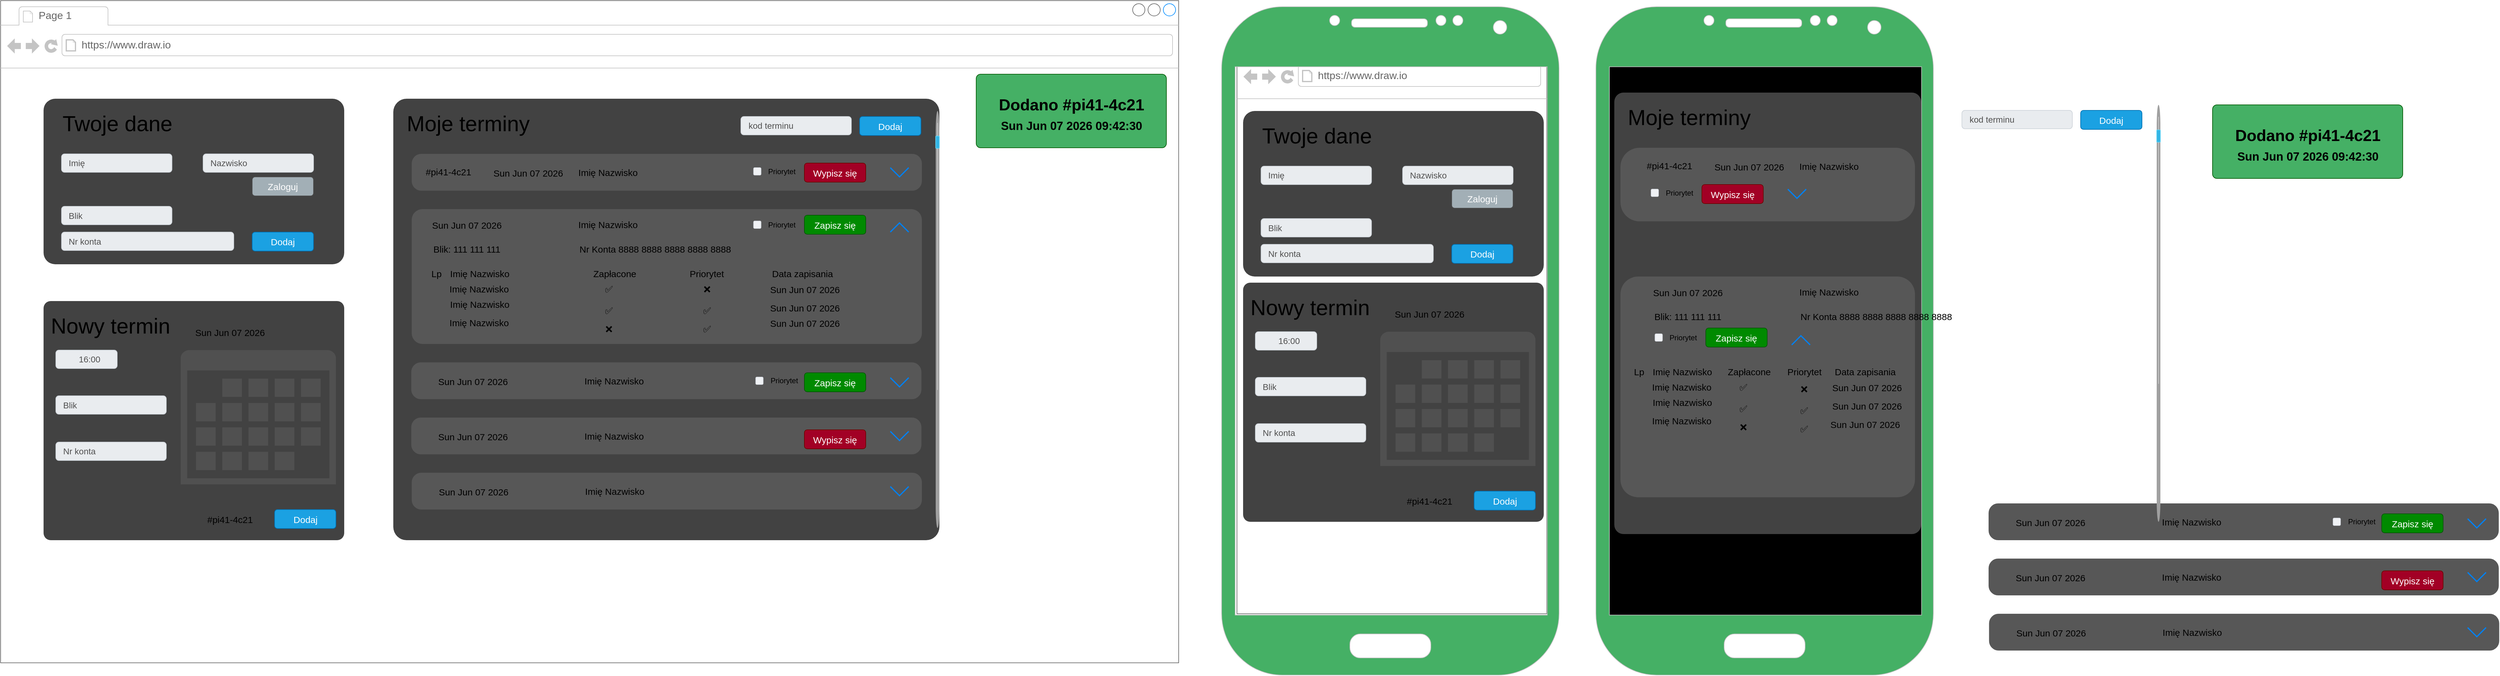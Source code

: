 <mxfile>
    <diagram id="Iw9VSZjN9GTGXhj-1Zop" name="Page-1">
        <mxGraphModel dx="4153" dy="1780" grid="1" gridSize="10" guides="1" tooltips="1" connect="1" arrows="1" fold="1" page="1" pageScale="1" pageWidth="850" pageHeight="1100" math="0" shadow="0">
            <root>
                <mxCell id="0"/>
                <mxCell id="1" parent="0"/>
                <mxCell id="389" value="" style="whiteSpace=wrap;html=1;labelBackgroundColor=none;labelBorderColor=none;fontSize=19;fontColor=#000000;fillColor=#000000;gradientColor=none;" vertex="1" parent="1">
                    <mxGeometry x="2620" y="99" width="510" height="920" as="geometry"/>
                </mxCell>
                <mxCell id="2" value="" style="strokeWidth=1;shadow=0;dashed=0;align=center;html=1;shape=mxgraph.mockup.containers.browserWindow;rSize=0;strokeColor=#666666;strokeColor2=#008cff;strokeColor3=#c4c4c4;mainText=,;recursiveResize=0;movable=0;resizable=0;rotatable=0;deletable=0;editable=0;connectable=0;" vertex="1" parent="1">
                    <mxGeometry width="1920" height="1080" as="geometry"/>
                </mxCell>
                <mxCell id="3" value="Page 1" style="strokeWidth=1;shadow=0;dashed=0;align=center;html=1;shape=mxgraph.mockup.containers.anchor;fontSize=17;fontColor=#666666;align=left;" vertex="1" parent="2">
                    <mxGeometry x="60" y="12" width="110" height="26" as="geometry"/>
                </mxCell>
                <mxCell id="4" value="https://www.draw.io" style="strokeWidth=1;shadow=0;dashed=0;align=center;html=1;shape=mxgraph.mockup.containers.anchor;rSize=0;fontSize=17;fontColor=#666666;align=left;" vertex="1" parent="2">
                    <mxGeometry x="130" y="60" width="250" height="26" as="geometry"/>
                </mxCell>
                <mxCell id="23" value="" style="rounded=1;whiteSpace=wrap;html=1;arcSize=3;fillColor=#424242;gradientColor=none;strokeColor=none;" vertex="1" parent="2">
                    <mxGeometry x="640" y="160" width="890" height="720" as="geometry"/>
                </mxCell>
                <mxCell id="24" value="Moje terminy" style="text;html=1;strokeColor=none;fillColor=none;align=left;verticalAlign=middle;whiteSpace=wrap;rounded=0;fontSize=35;" vertex="1" parent="2">
                    <mxGeometry x="660" y="180" width="400" height="40" as="geometry"/>
                </mxCell>
                <mxCell id="25" value="" style="rounded=1;whiteSpace=wrap;html=1;arcSize=26;fillColor=#575757;gradientColor=none;strokeColor=none;" vertex="1" parent="2">
                    <mxGeometry x="670" y="250" width="831.5" height="60" as="geometry"/>
                </mxCell>
                <mxCell id="26" value="" style="rounded=1;whiteSpace=wrap;html=1;arcSize=8;fillColor=#575757;gradientColor=none;strokeColor=none;" vertex="1" parent="2">
                    <mxGeometry x="670" y="340" width="831.5" height="220" as="geometry"/>
                </mxCell>
                <mxCell id="27" value="" style="html=1;verticalLabelPosition=bottom;labelBackgroundColor=#ffffff;verticalAlign=top;shadow=0;dashed=0;strokeWidth=2;shape=mxgraph.ios7.misc.down;strokeColor=#0080f0;fontSize=15;fillColor=#575757;gradientColor=none;aspect=fixed;" vertex="1" parent="2">
                    <mxGeometry x="1450" y="272.5" width="30" height="15" as="geometry"/>
                </mxCell>
                <mxCell id="28" value="" style="html=1;verticalLabelPosition=bottom;labelBackgroundColor=#ffffff;verticalAlign=top;shadow=0;dashed=0;strokeWidth=2;shape=mxgraph.ios7.misc.down;strokeColor=#0080f0;fontSize=15;fillColor=#575757;gradientColor=none;aspect=fixed;rotation=-180;" vertex="1" parent="2">
                    <mxGeometry x="1450" y="362.5" width="30" height="15" as="geometry"/>
                </mxCell>
                <mxCell id="29" value="" style="rounded=1;whiteSpace=wrap;html=1;arcSize=26;fillColor=#575757;gradientColor=none;strokeColor=none;" vertex="1" parent="2">
                    <mxGeometry x="669.25" y="590" width="831.5" height="60" as="geometry"/>
                </mxCell>
                <UserObject label="%date{ddd mmm dd yyyy HH:MM:ss}%" placeholders="1" id="30">
                    <mxCell style="text;html=1;strokeColor=none;fillColor=none;align=center;verticalAlign=middle;whiteSpace=wrap;overflow=hidden;fontSize=15;" vertex="1" parent="2">
                        <mxGeometry x="780" y="270" width="160" height="20" as="geometry"/>
                    </mxCell>
                </UserObject>
                <mxCell id="32" value="Imię Nazwisko" style="text;html=1;strokeColor=none;fillColor=none;align=center;verticalAlign=middle;whiteSpace=wrap;rounded=0;fontSize=15;" vertex="1" parent="2">
                    <mxGeometry x="910" y="265" width="160" height="30" as="geometry"/>
                </mxCell>
                <UserObject label="%date{ddd mmm dd yyyy HH:MM:ss}%" placeholders="1" id="33">
                    <mxCell style="text;html=1;strokeColor=none;fillColor=none;align=center;verticalAlign=middle;whiteSpace=wrap;overflow=hidden;fontSize=15;" vertex="1" parent="2">
                        <mxGeometry x="680" y="355" width="160" height="20" as="geometry"/>
                    </mxCell>
                </UserObject>
                <mxCell id="34" value="Imię Nazwisko" style="text;html=1;strokeColor=none;fillColor=none;align=center;verticalAlign=middle;whiteSpace=wrap;rounded=0;fontSize=15;" vertex="1" parent="2">
                    <mxGeometry x="910" y="350" width="160" height="30" as="geometry"/>
                </mxCell>
                <mxCell id="35" value="Blik: 111 111 111" style="text;html=1;strokeColor=none;fillColor=none;align=center;verticalAlign=middle;whiteSpace=wrap;rounded=0;fontSize=15;" vertex="1" parent="2">
                    <mxGeometry x="680" y="390" width="160" height="30" as="geometry"/>
                </mxCell>
                <mxCell id="36" value="Nr Konta 8888 8888 8888 8888 8888" style="text;html=1;strokeColor=none;fillColor=none;align=center;verticalAlign=middle;whiteSpace=wrap;rounded=0;fontSize=15;" vertex="1" parent="2">
                    <mxGeometry x="926.5" y="390" width="280" height="30" as="geometry"/>
                </mxCell>
                <UserObject label="%date{ddd mmm dd yyyy HH:MM:ss}%" placeholders="1" id="37">
                    <mxCell style="text;html=1;strokeColor=none;fillColor=none;align=center;verticalAlign=middle;whiteSpace=wrap;overflow=hidden;fontSize=15;" vertex="1" parent="2">
                        <mxGeometry x="690" y="610" width="160" height="20" as="geometry"/>
                    </mxCell>
                </UserObject>
                <mxCell id="38" value="Imię Nazwisko" style="text;html=1;strokeColor=none;fillColor=none;align=center;verticalAlign=middle;whiteSpace=wrap;rounded=0;fontSize=15;" vertex="1" parent="2">
                    <mxGeometry x="920" y="605" width="160" height="30" as="geometry"/>
                </mxCell>
                <mxCell id="40" value="Imię Nazwisko" style="text;html=1;strokeColor=none;fillColor=none;align=center;verticalAlign=middle;whiteSpace=wrap;rounded=0;fontSize=15;" vertex="1" parent="2">
                    <mxGeometry x="700.75" y="430" width="160" height="30" as="geometry"/>
                </mxCell>
                <mxCell id="41" value="Imię Nazwisko" style="text;html=1;strokeColor=none;fillColor=none;align=center;verticalAlign=middle;whiteSpace=wrap;rounded=0;fontSize=15;" vertex="1" parent="2">
                    <mxGeometry x="700.75" y="480" width="160" height="30" as="geometry"/>
                </mxCell>
                <mxCell id="42" value="Imię Nazwisko" style="text;html=1;strokeColor=none;fillColor=none;align=center;verticalAlign=middle;whiteSpace=wrap;rounded=0;fontSize=15;" vertex="1" parent="2">
                    <mxGeometry x="700" y="510" width="160" height="30" as="geometry"/>
                </mxCell>
                <mxCell id="43" value="Zapłacone" style="text;html=1;strokeColor=none;fillColor=none;align=center;verticalAlign=middle;whiteSpace=wrap;rounded=0;fontSize=15;" vertex="1" parent="2">
                    <mxGeometry x="920.75" y="430" width="160" height="30" as="geometry"/>
                </mxCell>
                <mxCell id="44" value="✅" style="text;html=1;align=center;verticalAlign=middle;resizable=0;points=[];autosize=1;strokeColor=none;fillColor=none;fontSize=15;" vertex="1" parent="2">
                    <mxGeometry x="970.75" y="455" width="40" height="30" as="geometry"/>
                </mxCell>
                <mxCell id="45" value="Priorytet" style="text;html=1;strokeColor=none;fillColor=none;align=center;verticalAlign=middle;whiteSpace=wrap;rounded=0;fontSize=15;" vertex="1" parent="2">
                    <mxGeometry x="1070.75" y="430" width="160" height="30" as="geometry"/>
                </mxCell>
                <mxCell id="46" value="Data zapisania" style="text;html=1;strokeColor=none;fillColor=none;align=center;verticalAlign=middle;whiteSpace=wrap;rounded=0;fontSize=15;" vertex="1" parent="2">
                    <mxGeometry x="1227.25" y="430" width="160" height="30" as="geometry"/>
                </mxCell>
                <UserObject label="%date{ddd mmm dd yyyy HH:MM:ss}%" placeholders="1" id="47">
                    <mxCell style="text;html=1;strokeColor=none;fillColor=none;align=center;verticalAlign=middle;whiteSpace=wrap;overflow=hidden;fontSize=15;" vertex="1" parent="2">
                        <mxGeometry x="1230.75" y="460" width="160" height="20" as="geometry"/>
                    </mxCell>
                </UserObject>
                <UserObject label="%date{ddd mmm dd yyyy HH:MM:ss}%" placeholders="1" id="48">
                    <mxCell style="text;html=1;strokeColor=none;fillColor=none;align=center;verticalAlign=middle;whiteSpace=wrap;overflow=hidden;fontSize=15;" vertex="1" parent="2">
                        <mxGeometry x="1230.75" y="490" width="160" height="20" as="geometry"/>
                    </mxCell>
                </UserObject>
                <UserObject label="%date{ddd mmm dd yyyy HH:MM:ss}%" placeholders="1" id="49">
                    <mxCell style="text;html=1;strokeColor=none;fillColor=none;align=center;verticalAlign=middle;whiteSpace=wrap;overflow=hidden;fontSize=15;" vertex="1" parent="2">
                        <mxGeometry x="1230.75" y="515" width="160" height="20" as="geometry"/>
                    </mxCell>
                </UserObject>
                <mxCell id="50" value="✅" style="text;html=1;align=center;verticalAlign=middle;resizable=0;points=[];autosize=1;strokeColor=none;fillColor=none;fontSize=15;" vertex="1" parent="2">
                    <mxGeometry x="970.75" y="490" width="40" height="30" as="geometry"/>
                </mxCell>
                <mxCell id="51" value="✅" style="text;html=1;align=center;verticalAlign=middle;resizable=0;points=[];autosize=1;strokeColor=none;fillColor=none;fontSize=15;" vertex="1" parent="2">
                    <mxGeometry x="1130.75" y="490" width="40" height="30" as="geometry"/>
                </mxCell>
                <mxCell id="52" value="✅" style="text;html=1;align=center;verticalAlign=middle;resizable=0;points=[];autosize=1;strokeColor=none;fillColor=none;fontSize=15;" vertex="1" parent="2">
                    <mxGeometry x="1130.75" y="520" width="40" height="30" as="geometry"/>
                </mxCell>
                <mxCell id="54" value="❌" style="text;html=1;align=center;verticalAlign=middle;resizable=0;points=[];autosize=1;strokeColor=none;fillColor=none;fontSize=15;" vertex="1" parent="2">
                    <mxGeometry x="1130.75" y="455" width="40" height="30" as="geometry"/>
                </mxCell>
                <mxCell id="55" value="❌" style="text;html=1;align=center;verticalAlign=middle;resizable=0;points=[];autosize=1;strokeColor=none;fillColor=none;fontSize=15;" vertex="1" parent="2">
                    <mxGeometry x="970.75" y="520" width="40" height="30" as="geometry"/>
                </mxCell>
                <mxCell id="56" value="Imię Nazwisko" style="text;html=1;strokeColor=none;fillColor=none;align=center;verticalAlign=middle;whiteSpace=wrap;rounded=0;fontSize=15;" vertex="1" parent="2">
                    <mxGeometry x="700" y="455" width="160" height="30" as="geometry"/>
                </mxCell>
                <mxCell id="57" value="Lp" style="text;html=1;align=center;verticalAlign=middle;resizable=0;points=[];autosize=1;strokeColor=none;fillColor=none;fontSize=15;" vertex="1" parent="2">
                    <mxGeometry x="690" y="430" width="40" height="30" as="geometry"/>
                </mxCell>
                <mxCell id="58" value="kod terminu" style="html=1;shadow=0;dashed=0;shape=mxgraph.bootstrap.rrect;rSize=5;strokeColor=#CED4DA;strokeWidth=1;fillColor=#E9ECEF;fontColor=#505050;whiteSpace=wrap;align=left;verticalAlign=middle;spacingLeft=10;fontSize=14;" vertex="1" parent="2">
                    <mxGeometry x="1206.5" y="189" width="180" height="30" as="geometry"/>
                </mxCell>
                <mxCell id="59" value="Dodaj" style="rounded=1;html=1;shadow=0;dashed=0;whiteSpace=wrap;fontSize=15;fillColor=#1ba1e2;align=center;strokeColor=#006EAF;fontColor=#ffffff;" vertex="1" parent="2">
                    <mxGeometry x="1400" y="189" width="100" height="31" as="geometry"/>
                </mxCell>
                <mxCell id="9" value="" style="rounded=1;whiteSpace=wrap;html=1;arcSize=7;fillColor=#424242;gradientColor=none;strokeColor=none;" vertex="1" parent="2">
                    <mxGeometry x="70" y="160" width="490" height="270" as="geometry"/>
                </mxCell>
                <mxCell id="11" value="Twoje dane" style="text;html=1;strokeColor=none;fillColor=none;align=left;verticalAlign=middle;whiteSpace=wrap;rounded=0;fontSize=35;" vertex="1" parent="2">
                    <mxGeometry x="99.25" y="180" width="400" height="40" as="geometry"/>
                </mxCell>
                <mxCell id="12" value="Imię" style="html=1;shadow=0;dashed=0;shape=mxgraph.bootstrap.rrect;rSize=5;strokeColor=#CED4DA;strokeWidth=1;fillColor=#E9ECEF;fontColor=#505050;whiteSpace=wrap;align=left;verticalAlign=middle;spacingLeft=10;fontSize=14;" vertex="1" parent="2">
                    <mxGeometry x="99.25" y="250" width="180" height="30" as="geometry"/>
                </mxCell>
                <mxCell id="13" value="Nazwisko" style="html=1;shadow=0;dashed=0;shape=mxgraph.bootstrap.rrect;rSize=5;strokeColor=#CED4DA;strokeWidth=1;fillColor=#E9ECEF;fontColor=#505050;whiteSpace=wrap;align=left;verticalAlign=middle;spacingLeft=10;fontSize=14;" vertex="1" parent="2">
                    <mxGeometry x="330" y="250" width="180" height="30" as="geometry"/>
                </mxCell>
                <mxCell id="14" value="Zaloguj" style="rounded=1;html=1;shadow=0;dashed=0;whiteSpace=wrap;fontSize=15;fillColor=#a2afb6;align=center;strokeColor=#4D4D4D;fontColor=#ffffff;" vertex="1" parent="2">
                    <mxGeometry x="410" y="287.5" width="100" height="31" as="geometry"/>
                </mxCell>
                <mxCell id="15" value="" style="rounded=1;whiteSpace=wrap;html=1;arcSize=3;fillColor=#424242;gradientColor=none;strokeColor=none;" vertex="1" parent="2">
                    <mxGeometry x="70" y="490" width="490" height="390" as="geometry"/>
                </mxCell>
                <mxCell id="16" value="Nowy termin" style="text;html=1;strokeColor=none;fillColor=none;align=left;verticalAlign=middle;whiteSpace=wrap;rounded=0;fontSize=35;" vertex="1" parent="2">
                    <mxGeometry x="80" y="510" width="400" height="40" as="geometry"/>
                </mxCell>
                <mxCell id="17" value="" style="sketch=0;pointerEvents=1;shadow=0;dashed=0;html=1;strokeColor=none;fillColor=#505050;labelPosition=center;verticalLabelPosition=bottom;verticalAlign=top;outlineConnect=0;align=center;shape=mxgraph.office.concepts.calendar;fontSize=15;" vertex="1" parent="2">
                    <mxGeometry x="293.5" y="570" width="253" height="219" as="geometry"/>
                </mxCell>
                <UserObject label="%date{ddd mmm dd yyyy HH:MM:ss}%" placeholders="1" id="18">
                    <mxCell style="text;html=1;strokeColor=none;fillColor=none;align=center;verticalAlign=middle;whiteSpace=wrap;overflow=hidden;fontSize=15;" vertex="1" parent="2">
                        <mxGeometry x="293.5" y="530" width="160" height="20" as="geometry"/>
                    </mxCell>
                </UserObject>
                <mxCell id="19" value="16:00" style="html=1;shadow=0;dashed=0;shape=mxgraph.bootstrap.rrect;rSize=5;strokeColor=#CED4DA;strokeWidth=1;fillColor=#E9ECEF;fontColor=#505050;whiteSpace=wrap;align=center;verticalAlign=middle;spacingLeft=10;fontSize=14;" vertex="1" parent="2">
                    <mxGeometry x="90" y="570" width="100" height="30" as="geometry"/>
                </mxCell>
                <mxCell id="20" value="Blik" style="html=1;shadow=0;dashed=0;shape=mxgraph.bootstrap.rrect;rSize=5;strokeColor=#CED4DA;strokeWidth=1;fillColor=#E9ECEF;fontColor=#505050;whiteSpace=wrap;align=left;verticalAlign=middle;spacingLeft=10;fontSize=14;" vertex="1" parent="2">
                    <mxGeometry x="90" y="644.5" width="180" height="30" as="geometry"/>
                </mxCell>
                <mxCell id="21" value="Nr konta" style="html=1;shadow=0;dashed=0;shape=mxgraph.bootstrap.rrect;rSize=5;strokeColor=#CED4DA;strokeWidth=1;fillColor=#E9ECEF;fontColor=#505050;whiteSpace=wrap;align=left;verticalAlign=middle;spacingLeft=10;fontSize=14;" vertex="1" parent="2">
                    <mxGeometry x="90" y="720" width="180" height="30" as="geometry"/>
                </mxCell>
                <mxCell id="22" value="Dodaj" style="rounded=1;html=1;shadow=0;dashed=0;whiteSpace=wrap;fontSize=15;fillColor=#1ba1e2;align=center;strokeColor=#006EAF;fontColor=#ffffff;" vertex="1" parent="2">
                    <mxGeometry x="446.5" y="830" width="100" height="31" as="geometry"/>
                </mxCell>
                <mxCell id="60" value="Blik" style="html=1;shadow=0;dashed=0;shape=mxgraph.bootstrap.rrect;rSize=5;strokeColor=#CED4DA;strokeWidth=1;fillColor=#E9ECEF;fontColor=#505050;whiteSpace=wrap;align=left;verticalAlign=middle;spacingLeft=10;fontSize=14;" vertex="1" parent="2">
                    <mxGeometry x="99.25" y="335.5" width="180" height="30" as="geometry"/>
                </mxCell>
                <mxCell id="61" value="Nr konta" style="html=1;shadow=0;dashed=0;shape=mxgraph.bootstrap.rrect;rSize=5;strokeColor=#CED4DA;strokeWidth=1;fillColor=#E9ECEF;fontColor=#505050;whiteSpace=wrap;align=left;verticalAlign=middle;spacingLeft=10;fontSize=14;" vertex="1" parent="2">
                    <mxGeometry x="99.25" y="377.5" width="280.75" height="30" as="geometry"/>
                </mxCell>
                <mxCell id="62" value="" style="rounded=1;whiteSpace=wrap;html=1;arcSize=26;fillColor=#575757;gradientColor=none;strokeColor=none;" vertex="1" parent="2">
                    <mxGeometry x="669.25" y="680" width="831.5" height="60" as="geometry"/>
                </mxCell>
                <UserObject label="%date{ddd mmm dd yyyy HH:MM:ss}%" placeholders="1" id="63">
                    <mxCell style="text;html=1;strokeColor=none;fillColor=none;align=center;verticalAlign=middle;whiteSpace=wrap;overflow=hidden;fontSize=15;" vertex="1" parent="2">
                        <mxGeometry x="690" y="700" width="160" height="20" as="geometry"/>
                    </mxCell>
                </UserObject>
                <mxCell id="64" value="Imię Nazwisko" style="text;html=1;strokeColor=none;fillColor=none;align=center;verticalAlign=middle;whiteSpace=wrap;rounded=0;fontSize=15;" vertex="1" parent="2">
                    <mxGeometry x="920" y="695" width="160" height="30" as="geometry"/>
                </mxCell>
                <mxCell id="65" value="" style="rounded=1;whiteSpace=wrap;html=1;arcSize=26;fillColor=#575757;gradientColor=none;strokeColor=none;" vertex="1" parent="2">
                    <mxGeometry x="670" y="770" width="831.5" height="60" as="geometry"/>
                </mxCell>
                <UserObject label="%date{ddd mmm dd yyyy HH:MM:ss}%" placeholders="1" id="66">
                    <mxCell style="text;html=1;strokeColor=none;fillColor=none;align=center;verticalAlign=middle;whiteSpace=wrap;overflow=hidden;fontSize=15;" vertex="1" parent="2">
                        <mxGeometry x="690.75" y="790" width="160" height="20" as="geometry"/>
                    </mxCell>
                </UserObject>
                <mxCell id="67" value="Imię Nazwisko" style="text;html=1;strokeColor=none;fillColor=none;align=center;verticalAlign=middle;whiteSpace=wrap;rounded=0;fontSize=15;" vertex="1" parent="2">
                    <mxGeometry x="920.75" y="785" width="160" height="30" as="geometry"/>
                </mxCell>
                <mxCell id="69" value="" style="html=1;verticalLabelPosition=bottom;labelBackgroundColor=#ffffff;verticalAlign=top;shadow=0;dashed=0;strokeWidth=2;shape=mxgraph.ios7.misc.scroll_(vertical);fillColor=#a0a0a0;fontSize=15;" vertex="1" parent="2">
                    <mxGeometry x="1524" y="180" width="6" height="680" as="geometry"/>
                </mxCell>
                <mxCell id="70" value="" style="verticalLabelPosition=bottom;verticalAlign=top;html=1;shadow=0;dashed=0;strokeWidth=1;shape=mxgraph.android.quickscroll3;dy=0.072;fillColor=#33b5e5;strokeColor=#66D5F5;fontSize=15;" vertex="1" parent="2">
                    <mxGeometry x="1524" y="199.5" width="6" height="435.5" as="geometry"/>
                </mxCell>
                <mxCell id="71" value="Dodaj" style="rounded=1;html=1;shadow=0;dashed=0;whiteSpace=wrap;fontSize=15;fillColor=#1ba1e2;align=center;strokeColor=#006EAF;fontColor=#ffffff;" vertex="1" parent="2">
                    <mxGeometry x="410" y="377.5" width="100" height="31" as="geometry"/>
                </mxCell>
                <mxCell id="72" value="" style="html=1;verticalLabelPosition=bottom;labelBackgroundColor=#ffffff;verticalAlign=top;shadow=0;dashed=0;strokeWidth=2;shape=mxgraph.ios7.misc.down;strokeColor=#0080f0;fontSize=15;fillColor=#575757;gradientColor=none;aspect=fixed;" vertex="1" parent="2">
                    <mxGeometry x="1450" y="615" width="30" height="15" as="geometry"/>
                </mxCell>
                <mxCell id="73" value="" style="html=1;verticalLabelPosition=bottom;labelBackgroundColor=#ffffff;verticalAlign=top;shadow=0;dashed=0;strokeWidth=2;shape=mxgraph.ios7.misc.down;strokeColor=#0080f0;fontSize=15;fillColor=#575757;gradientColor=none;aspect=fixed;" vertex="1" parent="2">
                    <mxGeometry x="1450" y="702.5" width="30" height="15" as="geometry"/>
                </mxCell>
                <mxCell id="74" value="" style="html=1;verticalLabelPosition=bottom;labelBackgroundColor=#ffffff;verticalAlign=top;shadow=0;dashed=0;strokeWidth=2;shape=mxgraph.ios7.misc.down;strokeColor=#0080f0;fontSize=15;fillColor=#575757;gradientColor=none;aspect=fixed;" vertex="1" parent="2">
                    <mxGeometry x="1450" y="792.5" width="30" height="15" as="geometry"/>
                </mxCell>
                <mxCell id="139" value="#pi41-4c21" style="text;html=1;strokeColor=none;fillColor=none;align=center;verticalAlign=middle;whiteSpace=wrap;rounded=0;fontSize=15;" vertex="1" parent="2">
                    <mxGeometry x="650" y="263.5" width="160" height="30" as="geometry"/>
                </mxCell>
                <mxCell id="140" value="#pi41-4c21" style="text;html=1;strokeColor=none;fillColor=none;align=center;verticalAlign=middle;whiteSpace=wrap;rounded=0;fontSize=15;" vertex="1" parent="2">
                    <mxGeometry x="293.5" y="831" width="160" height="30" as="geometry"/>
                </mxCell>
                <mxCell id="207" value="Wypisz się" style="rounded=1;html=1;shadow=0;dashed=0;whiteSpace=wrap;fontSize=15;fillColor=#a20025;align=center;strokeColor=#6F0000;fontColor=#ffffff;" vertex="1" parent="2">
                    <mxGeometry x="1310" y="265" width="100" height="31" as="geometry"/>
                </mxCell>
                <mxCell id="208" value="Zapisz się" style="rounded=1;html=1;shadow=0;dashed=0;whiteSpace=wrap;fontSize=15;fillColor=#008a00;align=center;strokeColor=#005700;fontColor=#ffffff;" vertex="1" parent="2">
                    <mxGeometry x="1310" y="350" width="100" height="31" as="geometry"/>
                </mxCell>
                <mxCell id="277" value="Zapisz się" style="rounded=1;html=1;shadow=0;dashed=0;whiteSpace=wrap;fontSize=15;fillColor=#008a00;align=center;strokeColor=#005700;fontColor=#ffffff;" vertex="1" parent="2">
                    <mxGeometry x="1310" y="607" width="100" height="31" as="geometry"/>
                </mxCell>
                <mxCell id="278" value="Wypisz się" style="rounded=1;html=1;shadow=0;dashed=0;whiteSpace=wrap;fontSize=15;fillColor=#a20025;align=center;strokeColor=#6F0000;fontColor=#ffffff;" vertex="1" parent="2">
                    <mxGeometry x="1310" y="700" width="100" height="31" as="geometry"/>
                </mxCell>
                <mxCell id="279" value="Priorytet" style="rounded=1;fillColor=#F0F2F5;strokeColor=#D8DCE3;align=left;verticalAlign=middle;fontStyle=0;fontSize=12;labelPosition=right;verticalLabelPosition=middle;spacingLeft=10;html=1;shadow=0;dashed=0" vertex="1" parent="2">
                    <mxGeometry x="1227.25" y="272.5" width="12" height="12" as="geometry"/>
                </mxCell>
                <mxCell id="281" value="Priorytet" style="rounded=1;fillColor=#F0F2F5;strokeColor=#D8DCE3;align=left;verticalAlign=middle;fontStyle=0;fontSize=12;labelPosition=right;verticalLabelPosition=middle;spacingLeft=10;html=1;shadow=0;dashed=0" vertex="1" parent="2">
                    <mxGeometry x="1227.25" y="359.5" width="12" height="12" as="geometry"/>
                </mxCell>
                <mxCell id="282" value="Priorytet" style="rounded=1;fillColor=#F0F2F5;strokeColor=#D8DCE3;align=left;verticalAlign=middle;fontStyle=0;fontSize=12;labelPosition=right;verticalLabelPosition=middle;spacingLeft=10;html=1;shadow=0;dashed=0" vertex="1" parent="2">
                    <mxGeometry x="1230.75" y="614" width="12" height="12" as="geometry"/>
                </mxCell>
                <mxCell id="283" value="" style="rounded=1;html=1;shadow=0;dashed=0;whiteSpace=wrap;fontSize=15;fillColor=#45B065;align=left;strokeColor=#005700;fontColor=#ffffff;arcSize=6;" vertex="1" parent="2">
                    <mxGeometry x="1590" y="120" width="310" height="120" as="geometry"/>
                </mxCell>
                <mxCell id="284" value="Dodano #pi41-4c21" style="text;html=1;strokeColor=none;fillColor=none;align=center;verticalAlign=middle;whiteSpace=wrap;rounded=0;fontSize=26;fontColor=#000000;labelBackgroundColor=none;labelBorderColor=none;fontStyle=1" vertex="1" parent="2">
                    <mxGeometry x="1617.5" y="135" width="255" height="70" as="geometry"/>
                </mxCell>
                <UserObject label="%date{ddd mmm dd yyyy HH:MM:ss}%" placeholders="1" id="285">
                    <mxCell style="text;html=1;strokeColor=none;fillColor=none;align=center;verticalAlign=middle;whiteSpace=wrap;overflow=hidden;fontSize=19;fontColor=#000000;fontStyle=1" vertex="1" parent="2">
                        <mxGeometry x="1622.5" y="181.5" width="245" height="46" as="geometry"/>
                    </mxCell>
                </UserObject>
                <mxCell id="287" value="" style="strokeWidth=1;shadow=0;dashed=0;align=center;html=1;shape=mxgraph.mockup.containers.browserWindow;rSize=0;strokeColor=#666666;strokeColor2=#008cff;strokeColor3=#c4c4c4;mainText=,;recursiveResize=0;movable=1;resizable=1;rotatable=1;deletable=1;editable=1;connectable=1;" vertex="1" parent="1">
                    <mxGeometry x="2015" y="50" width="505" height="950" as="geometry"/>
                </mxCell>
                <mxCell id="288" value="Page 1" style="strokeWidth=1;shadow=0;dashed=0;align=center;html=1;shape=mxgraph.mockup.containers.anchor;fontSize=17;fontColor=#666666;align=left;" vertex="1" parent="287">
                    <mxGeometry x="60" y="12" width="110" height="26" as="geometry"/>
                </mxCell>
                <mxCell id="289" value="https://www.draw.io" style="strokeWidth=1;shadow=0;dashed=0;align=center;html=1;shape=mxgraph.mockup.containers.anchor;rSize=0;fontSize=17;fontColor=#666666;align=left;" vertex="1" parent="287">
                    <mxGeometry x="130" y="60" width="250" height="26" as="geometry"/>
                </mxCell>
                <mxCell id="324" value="" style="rounded=1;whiteSpace=wrap;html=1;arcSize=7;fillColor=#424242;gradientColor=none;strokeColor=none;" vertex="1" parent="287">
                    <mxGeometry x="10" y="130" width="490" height="270" as="geometry"/>
                </mxCell>
                <mxCell id="325" value="Twoje dane" style="text;html=1;strokeColor=none;fillColor=none;align=left;verticalAlign=middle;whiteSpace=wrap;rounded=0;fontSize=35;" vertex="1" parent="287">
                    <mxGeometry x="39.25" y="150" width="400" height="40" as="geometry"/>
                </mxCell>
                <mxCell id="326" value="Imię" style="html=1;shadow=0;dashed=0;shape=mxgraph.bootstrap.rrect;rSize=5;strokeColor=#CED4DA;strokeWidth=1;fillColor=#E9ECEF;fontColor=#505050;whiteSpace=wrap;align=left;verticalAlign=middle;spacingLeft=10;fontSize=14;" vertex="1" parent="287">
                    <mxGeometry x="39.25" y="220" width="180" height="30" as="geometry"/>
                </mxCell>
                <mxCell id="327" value="Nazwisko" style="html=1;shadow=0;dashed=0;shape=mxgraph.bootstrap.rrect;rSize=5;strokeColor=#CED4DA;strokeWidth=1;fillColor=#E9ECEF;fontColor=#505050;whiteSpace=wrap;align=left;verticalAlign=middle;spacingLeft=10;fontSize=14;" vertex="1" parent="287">
                    <mxGeometry x="270" y="220" width="180" height="30" as="geometry"/>
                </mxCell>
                <mxCell id="328" value="Zaloguj" style="rounded=1;html=1;shadow=0;dashed=0;whiteSpace=wrap;fontSize=15;fillColor=#a2afb6;align=center;strokeColor=#4D4D4D;fontColor=#ffffff;" vertex="1" parent="287">
                    <mxGeometry x="350" y="257.5" width="100" height="31" as="geometry"/>
                </mxCell>
                <mxCell id="329" value="" style="rounded=1;whiteSpace=wrap;html=1;arcSize=3;fillColor=#424242;gradientColor=none;strokeColor=none;" vertex="1" parent="287">
                    <mxGeometry x="10" y="410" width="490" height="390" as="geometry"/>
                </mxCell>
                <mxCell id="330" value="Nowy termin" style="text;html=1;strokeColor=none;fillColor=none;align=left;verticalAlign=middle;whiteSpace=wrap;rounded=0;fontSize=35;" vertex="1" parent="287">
                    <mxGeometry x="20" y="430" width="400" height="40" as="geometry"/>
                </mxCell>
                <mxCell id="331" value="" style="sketch=0;pointerEvents=1;shadow=0;dashed=0;html=1;strokeColor=none;fillColor=#505050;labelPosition=center;verticalLabelPosition=bottom;verticalAlign=top;outlineConnect=0;align=center;shape=mxgraph.office.concepts.calendar;fontSize=15;" vertex="1" parent="287">
                    <mxGeometry x="233.5" y="490" width="253" height="219" as="geometry"/>
                </mxCell>
                <UserObject label="%date{ddd mmm dd yyyy HH:MM:ss}%" placeholders="1" id="332">
                    <mxCell style="text;html=1;strokeColor=none;fillColor=none;align=center;verticalAlign=middle;whiteSpace=wrap;overflow=hidden;fontSize=15;" vertex="1" parent="287">
                        <mxGeometry x="233.5" y="450" width="160" height="20" as="geometry"/>
                    </mxCell>
                </UserObject>
                <mxCell id="333" value="16:00" style="html=1;shadow=0;dashed=0;shape=mxgraph.bootstrap.rrect;rSize=5;strokeColor=#CED4DA;strokeWidth=1;fillColor=#E9ECEF;fontColor=#505050;whiteSpace=wrap;align=center;verticalAlign=middle;spacingLeft=10;fontSize=14;" vertex="1" parent="287">
                    <mxGeometry x="30" y="490" width="100" height="30" as="geometry"/>
                </mxCell>
                <mxCell id="334" value="Blik" style="html=1;shadow=0;dashed=0;shape=mxgraph.bootstrap.rrect;rSize=5;strokeColor=#CED4DA;strokeWidth=1;fillColor=#E9ECEF;fontColor=#505050;whiteSpace=wrap;align=left;verticalAlign=middle;spacingLeft=10;fontSize=14;" vertex="1" parent="287">
                    <mxGeometry x="30" y="564.5" width="180" height="30" as="geometry"/>
                </mxCell>
                <mxCell id="335" value="Nr konta" style="html=1;shadow=0;dashed=0;shape=mxgraph.bootstrap.rrect;rSize=5;strokeColor=#CED4DA;strokeWidth=1;fillColor=#E9ECEF;fontColor=#505050;whiteSpace=wrap;align=left;verticalAlign=middle;spacingLeft=10;fontSize=14;" vertex="1" parent="287">
                    <mxGeometry x="30" y="640" width="180" height="30" as="geometry"/>
                </mxCell>
                <mxCell id="336" value="Dodaj" style="rounded=1;html=1;shadow=0;dashed=0;whiteSpace=wrap;fontSize=15;fillColor=#1ba1e2;align=center;strokeColor=#006EAF;fontColor=#ffffff;" vertex="1" parent="287">
                    <mxGeometry x="386.5" y="750" width="100" height="31" as="geometry"/>
                </mxCell>
                <mxCell id="337" value="Blik" style="html=1;shadow=0;dashed=0;shape=mxgraph.bootstrap.rrect;rSize=5;strokeColor=#CED4DA;strokeWidth=1;fillColor=#E9ECEF;fontColor=#505050;whiteSpace=wrap;align=left;verticalAlign=middle;spacingLeft=10;fontSize=14;" vertex="1" parent="287">
                    <mxGeometry x="39.25" y="305.5" width="180" height="30" as="geometry"/>
                </mxCell>
                <mxCell id="338" value="Nr konta" style="html=1;shadow=0;dashed=0;shape=mxgraph.bootstrap.rrect;rSize=5;strokeColor=#CED4DA;strokeWidth=1;fillColor=#E9ECEF;fontColor=#505050;whiteSpace=wrap;align=left;verticalAlign=middle;spacingLeft=10;fontSize=14;" vertex="1" parent="287">
                    <mxGeometry x="39.25" y="347.5" width="280.75" height="30" as="geometry"/>
                </mxCell>
                <mxCell id="347" value="Dodaj" style="rounded=1;html=1;shadow=0;dashed=0;whiteSpace=wrap;fontSize=15;fillColor=#1ba1e2;align=center;strokeColor=#006EAF;fontColor=#ffffff;" vertex="1" parent="287">
                    <mxGeometry x="350" y="347.5" width="100" height="31" as="geometry"/>
                </mxCell>
                <mxCell id="352" value="#pi41-4c21" style="text;html=1;strokeColor=none;fillColor=none;align=center;verticalAlign=middle;whiteSpace=wrap;rounded=0;fontSize=15;" vertex="1" parent="287">
                    <mxGeometry x="233.5" y="751" width="160" height="30" as="geometry"/>
                </mxCell>
                <mxCell id="360" value="" style="rounded=1;html=1;shadow=0;dashed=0;whiteSpace=wrap;fontSize=15;fillColor=#45B065;align=left;strokeColor=#005700;fontColor=#ffffff;arcSize=6;" vertex="1" parent="287">
                    <mxGeometry x="1590" y="120" width="310" height="120" as="geometry"/>
                </mxCell>
                <mxCell id="361" value="Dodano #pi41-4c21" style="text;html=1;strokeColor=none;fillColor=none;align=center;verticalAlign=middle;whiteSpace=wrap;rounded=0;fontSize=26;fontColor=#000000;labelBackgroundColor=none;labelBorderColor=none;fontStyle=1" vertex="1" parent="287">
                    <mxGeometry x="1617.5" y="135" width="255" height="70" as="geometry"/>
                </mxCell>
                <UserObject label="%date{ddd mmm dd yyyy HH:MM:ss}%" placeholders="1" id="362">
                    <mxCell style="text;html=1;strokeColor=none;fillColor=none;align=center;verticalAlign=middle;whiteSpace=wrap;overflow=hidden;fontSize=19;fontColor=#000000;fontStyle=1" vertex="1" parent="287">
                        <mxGeometry x="1622.5" y="181.5" width="245" height="46" as="geometry"/>
                    </mxCell>
                </UserObject>
                <mxCell id="363" value="" style="verticalLabelPosition=bottom;verticalAlign=top;html=1;shadow=0;dashed=0;strokeWidth=1;shape=mxgraph.android.phone2;strokeColor=#c0c0c0;labelBackgroundColor=none;labelBorderColor=none;fontSize=19;fontColor=#000000;fillColor=#45B065;gradientColor=none;" vertex="1" parent="1">
                    <mxGeometry x="1990" y="10" width="550" height="1090" as="geometry"/>
                </mxCell>
                <mxCell id="364" value="" style="verticalLabelPosition=bottom;verticalAlign=top;html=1;shadow=0;dashed=0;strokeWidth=1;shape=mxgraph.android.phone2;strokeColor=#c0c0c0;labelBackgroundColor=none;labelBorderColor=none;fontSize=19;fontColor=#000000;fillColor=#45B065;gradientColor=none;" vertex="1" parent="1">
                    <mxGeometry x="2600" y="10" width="550" height="1090" as="geometry"/>
                </mxCell>
                <mxCell id="290" value="" style="rounded=1;whiteSpace=wrap;html=1;arcSize=3;fillColor=#424242;gradientColor=none;strokeColor=none;" vertex="1" parent="1">
                    <mxGeometry x="2630" y="150" width="500" height="720" as="geometry"/>
                </mxCell>
                <mxCell id="291" value="Moje terminy" style="text;html=1;strokeColor=none;fillColor=none;align=left;verticalAlign=middle;whiteSpace=wrap;rounded=0;fontSize=35;" vertex="1" parent="1">
                    <mxGeometry x="2650" y="170" width="400" height="40" as="geometry"/>
                </mxCell>
                <mxCell id="292" value="" style="rounded=1;whiteSpace=wrap;html=1;arcSize=26;fillColor=#575757;gradientColor=none;strokeColor=none;" vertex="1" parent="1">
                    <mxGeometry x="2640" y="240" width="480" height="120" as="geometry"/>
                </mxCell>
                <mxCell id="293" value="" style="rounded=1;whiteSpace=wrap;html=1;arcSize=8;fillColor=#575757;gradientColor=none;strokeColor=none;" vertex="1" parent="1">
                    <mxGeometry x="2640" y="450" width="480" height="360" as="geometry"/>
                </mxCell>
                <mxCell id="294" value="" style="html=1;verticalLabelPosition=bottom;labelBackgroundColor=#ffffff;verticalAlign=top;shadow=0;dashed=0;strokeWidth=2;shape=mxgraph.ios7.misc.down;strokeColor=#0080f0;fontSize=15;fillColor=#575757;gradientColor=none;aspect=fixed;" vertex="1" parent="1">
                    <mxGeometry x="2912.75" y="307.5" width="30" height="15" as="geometry"/>
                </mxCell>
                <mxCell id="295" value="" style="html=1;verticalLabelPosition=bottom;labelBackgroundColor=#ffffff;verticalAlign=top;shadow=0;dashed=0;strokeWidth=2;shape=mxgraph.ios7.misc.down;strokeColor=#0080f0;fontSize=15;fillColor=#575757;gradientColor=none;aspect=fixed;rotation=-180;" vertex="1" parent="1">
                    <mxGeometry x="2919.12" y="546.5" width="30" height="15" as="geometry"/>
                </mxCell>
                <mxCell id="296" value="" style="rounded=1;whiteSpace=wrap;html=1;arcSize=26;fillColor=#575757;gradientColor=none;strokeColor=none;" vertex="1" parent="1">
                    <mxGeometry x="3240" y="820" width="831.5" height="60" as="geometry"/>
                </mxCell>
                <UserObject label="%date{ddd mmm dd yyyy HH:MM:ss}%" placeholders="1" id="297">
                    <mxCell style="text;html=1;strokeColor=none;fillColor=none;align=center;verticalAlign=middle;whiteSpace=wrap;overflow=hidden;fontSize=15;" vertex="1" parent="1">
                        <mxGeometry x="2770" y="260" width="160" height="20" as="geometry"/>
                    </mxCell>
                </UserObject>
                <mxCell id="298" value="Imię Nazwisko" style="text;html=1;strokeColor=none;fillColor=none;align=center;verticalAlign=middle;whiteSpace=wrap;rounded=0;fontSize=15;" vertex="1" parent="1">
                    <mxGeometry x="2900" y="255" width="160" height="30" as="geometry"/>
                </mxCell>
                <UserObject label="%date{ddd mmm dd yyyy HH:MM:ss}%" placeholders="1" id="299">
                    <mxCell style="text;html=1;strokeColor=none;fillColor=none;align=center;verticalAlign=middle;whiteSpace=wrap;overflow=hidden;fontSize=15;" vertex="1" parent="1">
                        <mxGeometry x="2670" y="465" width="160" height="20" as="geometry"/>
                    </mxCell>
                </UserObject>
                <mxCell id="300" value="Imię Nazwisko" style="text;html=1;strokeColor=none;fillColor=none;align=center;verticalAlign=middle;whiteSpace=wrap;rounded=0;fontSize=15;" vertex="1" parent="1">
                    <mxGeometry x="2900" y="460" width="160" height="30" as="geometry"/>
                </mxCell>
                <mxCell id="301" value="Blik: 111 111 111" style="text;html=1;strokeColor=none;fillColor=none;align=center;verticalAlign=middle;whiteSpace=wrap;rounded=0;fontSize=15;" vertex="1" parent="1">
                    <mxGeometry x="2670" y="500" width="160" height="30" as="geometry"/>
                </mxCell>
                <mxCell id="302" value="Nr Konta 8888 8888 8888 8888 8888" style="text;html=1;strokeColor=none;fillColor=none;align=center;verticalAlign=middle;whiteSpace=wrap;rounded=0;fontSize=15;" vertex="1" parent="1">
                    <mxGeometry x="2916.5" y="500" width="280" height="30" as="geometry"/>
                </mxCell>
                <UserObject label="%date{ddd mmm dd yyyy HH:MM:ss}%" placeholders="1" id="303">
                    <mxCell style="text;html=1;strokeColor=none;fillColor=none;align=center;verticalAlign=middle;whiteSpace=wrap;overflow=hidden;fontSize=15;" vertex="1" parent="1">
                        <mxGeometry x="3260.75" y="840" width="160" height="20" as="geometry"/>
                    </mxCell>
                </UserObject>
                <mxCell id="304" value="Imię Nazwisko" style="text;html=1;strokeColor=none;fillColor=none;align=center;verticalAlign=middle;whiteSpace=wrap;rounded=0;fontSize=15;" vertex="1" parent="1">
                    <mxGeometry x="3490.75" y="835" width="160" height="30" as="geometry"/>
                </mxCell>
                <mxCell id="305" value="Imię Nazwisko" style="text;html=1;strokeColor=none;fillColor=none;align=center;verticalAlign=middle;whiteSpace=wrap;rounded=0;fontSize=15;" vertex="1" parent="1">
                    <mxGeometry x="2660.75" y="590" width="160" height="30" as="geometry"/>
                </mxCell>
                <mxCell id="306" value="Imię Nazwisko" style="text;html=1;strokeColor=none;fillColor=none;align=center;verticalAlign=middle;whiteSpace=wrap;rounded=0;fontSize=15;" vertex="1" parent="1">
                    <mxGeometry x="2660.75" y="640" width="160" height="30" as="geometry"/>
                </mxCell>
                <mxCell id="307" value="Imię Nazwisko" style="text;html=1;strokeColor=none;fillColor=none;align=center;verticalAlign=middle;whiteSpace=wrap;rounded=0;fontSize=15;" vertex="1" parent="1">
                    <mxGeometry x="2660" y="670" width="160" height="30" as="geometry"/>
                </mxCell>
                <mxCell id="308" value="Zapłacone" style="text;html=1;strokeColor=none;fillColor=none;align=center;verticalAlign=middle;whiteSpace=wrap;rounded=0;fontSize=15;" vertex="1" parent="1">
                    <mxGeometry x="2770" y="590" width="160" height="30" as="geometry"/>
                </mxCell>
                <mxCell id="309" value="✅" style="text;html=1;align=center;verticalAlign=middle;resizable=0;points=[];autosize=1;strokeColor=none;fillColor=none;fontSize=15;" vertex="1" parent="1">
                    <mxGeometry x="2820" y="615" width="40" height="30" as="geometry"/>
                </mxCell>
                <mxCell id="310" value="Priorytet" style="text;html=1;strokeColor=none;fillColor=none;align=center;verticalAlign=middle;whiteSpace=wrap;rounded=0;fontSize=15;" vertex="1" parent="1">
                    <mxGeometry x="2860" y="590" width="160" height="30" as="geometry"/>
                </mxCell>
                <mxCell id="311" value="Data zapisania" style="text;html=1;strokeColor=none;fillColor=none;align=center;verticalAlign=middle;whiteSpace=wrap;rounded=0;fontSize=15;" vertex="1" parent="1">
                    <mxGeometry x="2958.5" y="590" width="160" height="30" as="geometry"/>
                </mxCell>
                <UserObject label="%date{ddd mmm dd yyyy HH:MM:ss}%" placeholders="1" id="312">
                    <mxCell style="text;html=1;strokeColor=none;fillColor=none;align=center;verticalAlign=middle;whiteSpace=wrap;overflow=hidden;fontSize=15;" vertex="1" parent="1">
                        <mxGeometry x="2962" y="620" width="160" height="20" as="geometry"/>
                    </mxCell>
                </UserObject>
                <UserObject label="%date{ddd mmm dd yyyy HH:MM:ss}%" placeholders="1" id="313">
                    <mxCell style="text;html=1;strokeColor=none;fillColor=none;align=center;verticalAlign=middle;whiteSpace=wrap;overflow=hidden;fontSize=15;" vertex="1" parent="1">
                        <mxGeometry x="2962" y="650" width="160" height="20" as="geometry"/>
                    </mxCell>
                </UserObject>
                <UserObject label="%date{ddd mmm dd yyyy HH:MM:ss}%" placeholders="1" id="314">
                    <mxCell style="text;html=1;strokeColor=none;fillColor=none;align=center;verticalAlign=middle;whiteSpace=wrap;overflow=hidden;fontSize=15;" vertex="1" parent="1">
                        <mxGeometry x="2958.5" y="680" width="160" height="20" as="geometry"/>
                    </mxCell>
                </UserObject>
                <mxCell id="315" value="✅" style="text;html=1;align=center;verticalAlign=middle;resizable=0;points=[];autosize=1;strokeColor=none;fillColor=none;fontSize=15;" vertex="1" parent="1">
                    <mxGeometry x="2820" y="650" width="40" height="30" as="geometry"/>
                </mxCell>
                <mxCell id="316" value="✅" style="text;html=1;align=center;verticalAlign=middle;resizable=0;points=[];autosize=1;strokeColor=none;fillColor=none;fontSize=15;" vertex="1" parent="1">
                    <mxGeometry x="2918.5" y="652.5" width="40" height="30" as="geometry"/>
                </mxCell>
                <mxCell id="317" value="✅" style="text;html=1;align=center;verticalAlign=middle;resizable=0;points=[];autosize=1;strokeColor=none;fillColor=none;fontSize=15;" vertex="1" parent="1">
                    <mxGeometry x="2918.5" y="682.5" width="40" height="30" as="geometry"/>
                </mxCell>
                <mxCell id="318" value="❌" style="text;html=1;align=center;verticalAlign=middle;resizable=0;points=[];autosize=1;strokeColor=none;fillColor=none;fontSize=15;" vertex="1" parent="1">
                    <mxGeometry x="2918.5" y="617.5" width="40" height="30" as="geometry"/>
                </mxCell>
                <mxCell id="319" value="❌" style="text;html=1;align=center;verticalAlign=middle;resizable=0;points=[];autosize=1;strokeColor=none;fillColor=none;fontSize=15;" vertex="1" parent="1">
                    <mxGeometry x="2820" y="680" width="40" height="30" as="geometry"/>
                </mxCell>
                <mxCell id="320" value="Imię Nazwisko" style="text;html=1;strokeColor=none;fillColor=none;align=center;verticalAlign=middle;whiteSpace=wrap;rounded=0;fontSize=15;" vertex="1" parent="1">
                    <mxGeometry x="2660" y="615" width="160" height="30" as="geometry"/>
                </mxCell>
                <mxCell id="321" value="Lp" style="text;html=1;align=center;verticalAlign=middle;resizable=0;points=[];autosize=1;strokeColor=none;fillColor=none;fontSize=15;" vertex="1" parent="1">
                    <mxGeometry x="2650" y="590" width="40" height="30" as="geometry"/>
                </mxCell>
                <mxCell id="322" value="kod terminu" style="html=1;shadow=0;dashed=0;shape=mxgraph.bootstrap.rrect;rSize=5;strokeColor=#CED4DA;strokeWidth=1;fillColor=#E9ECEF;fontColor=#505050;whiteSpace=wrap;align=left;verticalAlign=middle;spacingLeft=10;fontSize=14;" vertex="1" parent="1">
                    <mxGeometry x="3196.5" y="179" width="180" height="30" as="geometry"/>
                </mxCell>
                <mxCell id="323" value="Dodaj" style="rounded=1;html=1;shadow=0;dashed=0;whiteSpace=wrap;fontSize=15;fillColor=#1ba1e2;align=center;strokeColor=#006EAF;fontColor=#ffffff;" vertex="1" parent="1">
                    <mxGeometry x="3390" y="179" width="100" height="31" as="geometry"/>
                </mxCell>
                <mxCell id="339" value="" style="rounded=1;whiteSpace=wrap;html=1;arcSize=26;fillColor=#575757;gradientColor=none;strokeColor=none;" vertex="1" parent="1">
                    <mxGeometry x="3240" y="910" width="831.5" height="60" as="geometry"/>
                </mxCell>
                <UserObject label="%date{ddd mmm dd yyyy HH:MM:ss}%" placeholders="1" id="340">
                    <mxCell style="text;html=1;strokeColor=none;fillColor=none;align=center;verticalAlign=middle;whiteSpace=wrap;overflow=hidden;fontSize=15;" vertex="1" parent="1">
                        <mxGeometry x="3260.75" y="930" width="160" height="20" as="geometry"/>
                    </mxCell>
                </UserObject>
                <mxCell id="341" value="Imię Nazwisko" style="text;html=1;strokeColor=none;fillColor=none;align=center;verticalAlign=middle;whiteSpace=wrap;rounded=0;fontSize=15;" vertex="1" parent="1">
                    <mxGeometry x="3490.75" y="925" width="160" height="30" as="geometry"/>
                </mxCell>
                <mxCell id="342" value="" style="rounded=1;whiteSpace=wrap;html=1;arcSize=26;fillColor=#575757;gradientColor=none;strokeColor=none;" vertex="1" parent="1">
                    <mxGeometry x="3240.75" y="1000" width="831.5" height="60" as="geometry"/>
                </mxCell>
                <UserObject label="%date{ddd mmm dd yyyy HH:MM:ss}%" placeholders="1" id="343">
                    <mxCell style="text;html=1;strokeColor=none;fillColor=none;align=center;verticalAlign=middle;whiteSpace=wrap;overflow=hidden;fontSize=15;" vertex="1" parent="1">
                        <mxGeometry x="3261.5" y="1020" width="160" height="20" as="geometry"/>
                    </mxCell>
                </UserObject>
                <mxCell id="344" value="Imię Nazwisko" style="text;html=1;strokeColor=none;fillColor=none;align=center;verticalAlign=middle;whiteSpace=wrap;rounded=0;fontSize=15;" vertex="1" parent="1">
                    <mxGeometry x="3491.5" y="1015" width="160" height="30" as="geometry"/>
                </mxCell>
                <mxCell id="345" value="" style="html=1;verticalLabelPosition=bottom;labelBackgroundColor=#ffffff;verticalAlign=top;shadow=0;dashed=0;strokeWidth=2;shape=mxgraph.ios7.misc.scroll_(vertical);fillColor=#a0a0a0;fontSize=15;" vertex="1" parent="1">
                    <mxGeometry x="3514" y="170" width="6" height="680" as="geometry"/>
                </mxCell>
                <mxCell id="346" value="" style="verticalLabelPosition=bottom;verticalAlign=top;html=1;shadow=0;dashed=0;strokeWidth=1;shape=mxgraph.android.quickscroll3;dy=0.072;fillColor=#33b5e5;strokeColor=#66D5F5;fontSize=15;" vertex="1" parent="1">
                    <mxGeometry x="3514" y="189.5" width="6" height="435.5" as="geometry"/>
                </mxCell>
                <mxCell id="348" value="" style="html=1;verticalLabelPosition=bottom;labelBackgroundColor=#ffffff;verticalAlign=top;shadow=0;dashed=0;strokeWidth=2;shape=mxgraph.ios7.misc.down;strokeColor=#0080f0;fontSize=15;fillColor=#575757;gradientColor=none;aspect=fixed;" vertex="1" parent="1">
                    <mxGeometry x="4020.75" y="845" width="30" height="15" as="geometry"/>
                </mxCell>
                <mxCell id="349" value="" style="html=1;verticalLabelPosition=bottom;labelBackgroundColor=#ffffff;verticalAlign=top;shadow=0;dashed=0;strokeWidth=2;shape=mxgraph.ios7.misc.down;strokeColor=#0080f0;fontSize=15;fillColor=#575757;gradientColor=none;aspect=fixed;" vertex="1" parent="1">
                    <mxGeometry x="4020.75" y="932.5" width="30" height="15" as="geometry"/>
                </mxCell>
                <mxCell id="350" value="" style="html=1;verticalLabelPosition=bottom;labelBackgroundColor=#ffffff;verticalAlign=top;shadow=0;dashed=0;strokeWidth=2;shape=mxgraph.ios7.misc.down;strokeColor=#0080f0;fontSize=15;fillColor=#575757;gradientColor=none;aspect=fixed;" vertex="1" parent="1">
                    <mxGeometry x="4020.75" y="1022.5" width="30" height="15" as="geometry"/>
                </mxCell>
                <mxCell id="351" value="#pi41-4c21" style="text;html=1;strokeColor=none;fillColor=none;align=center;verticalAlign=middle;whiteSpace=wrap;rounded=0;fontSize=15;" vertex="1" parent="1">
                    <mxGeometry x="2640" y="253.5" width="160" height="30" as="geometry"/>
                </mxCell>
                <mxCell id="353" value="Wypisz się" style="rounded=1;html=1;shadow=0;dashed=0;whiteSpace=wrap;fontSize=15;fillColor=#a20025;align=center;strokeColor=#6F0000;fontColor=#ffffff;" vertex="1" parent="1">
                    <mxGeometry x="2772.75" y="300" width="100" height="31" as="geometry"/>
                </mxCell>
                <mxCell id="354" value="Zapisz się" style="rounded=1;html=1;shadow=0;dashed=0;whiteSpace=wrap;fontSize=15;fillColor=#008a00;align=center;strokeColor=#005700;fontColor=#ffffff;" vertex="1" parent="1">
                    <mxGeometry x="2779.12" y="534" width="100" height="31" as="geometry"/>
                </mxCell>
                <mxCell id="355" value="Zapisz się" style="rounded=1;html=1;shadow=0;dashed=0;whiteSpace=wrap;fontSize=15;fillColor=#008a00;align=center;strokeColor=#005700;fontColor=#ffffff;" vertex="1" parent="1">
                    <mxGeometry x="3880.75" y="837" width="100" height="31" as="geometry"/>
                </mxCell>
                <mxCell id="356" value="Wypisz się" style="rounded=1;html=1;shadow=0;dashed=0;whiteSpace=wrap;fontSize=15;fillColor=#a20025;align=center;strokeColor=#6F0000;fontColor=#ffffff;" vertex="1" parent="1">
                    <mxGeometry x="3880.75" y="930" width="100" height="31" as="geometry"/>
                </mxCell>
                <mxCell id="357" value="Priorytet" style="rounded=1;fillColor=#F0F2F5;strokeColor=#D8DCE3;align=left;verticalAlign=middle;fontStyle=0;fontSize=12;labelPosition=right;verticalLabelPosition=middle;spacingLeft=10;html=1;shadow=0;dashed=0" vertex="1" parent="1">
                    <mxGeometry x="2690" y="307.5" width="12" height="12" as="geometry"/>
                </mxCell>
                <mxCell id="358" value="Priorytet" style="rounded=1;fillColor=#F0F2F5;strokeColor=#D8DCE3;align=left;verticalAlign=middle;fontStyle=0;fontSize=12;labelPosition=right;verticalLabelPosition=middle;spacingLeft=10;html=1;shadow=0;dashed=0" vertex="1" parent="1">
                    <mxGeometry x="2696.37" y="543.5" width="12" height="12" as="geometry"/>
                </mxCell>
                <mxCell id="359" value="Priorytet" style="rounded=1;fillColor=#F0F2F5;strokeColor=#D8DCE3;align=left;verticalAlign=middle;fontStyle=0;fontSize=12;labelPosition=right;verticalLabelPosition=middle;spacingLeft=10;html=1;shadow=0;dashed=0" vertex="1" parent="1">
                    <mxGeometry x="3801.5" y="844" width="12" height="12" as="geometry"/>
                </mxCell>
            </root>
        </mxGraphModel>
    </diagram>
</mxfile>